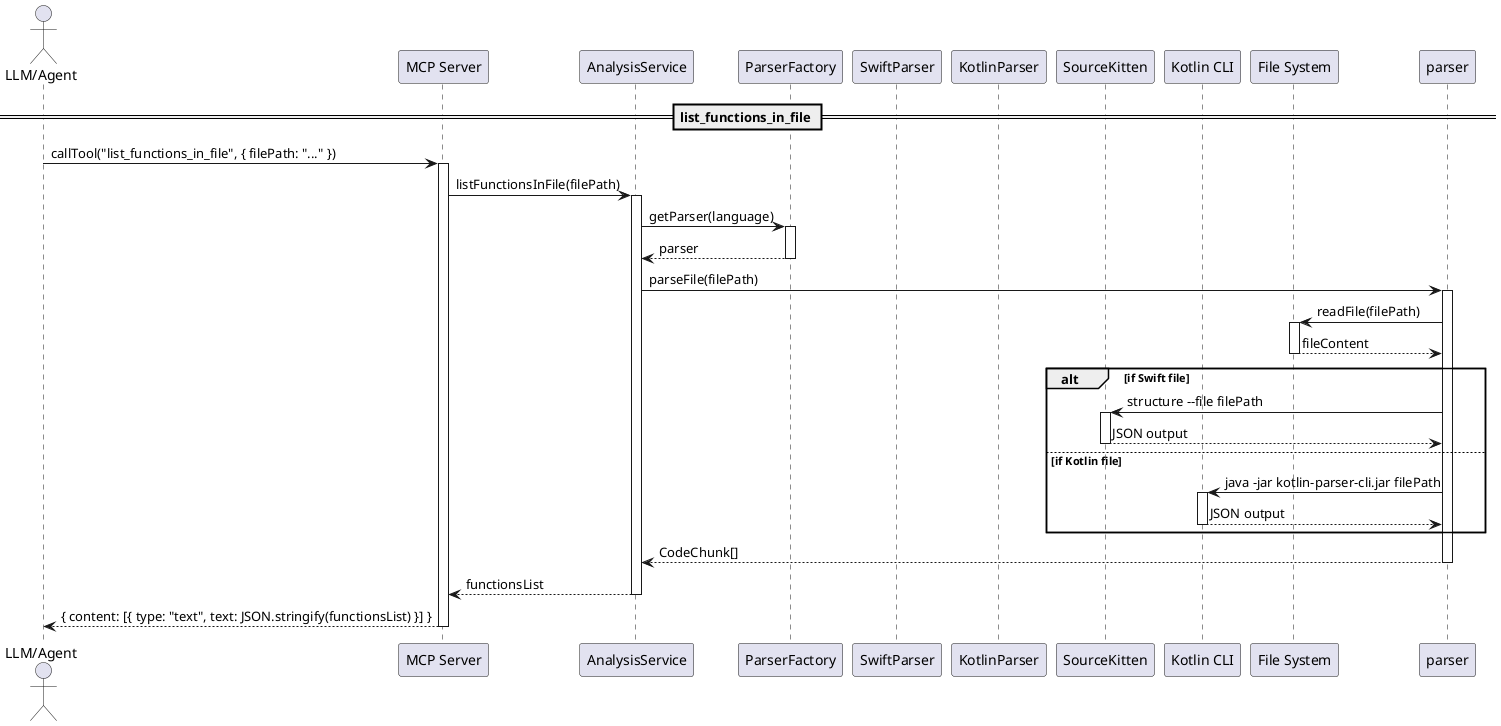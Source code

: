 @startuml

actor "LLM/Agent" as LLM
participant "MCP Server" as Server
participant "AnalysisService" as AS
participant "ParserFactory" as PF
participant "SwiftParser" as SP
participant "KotlinParser" as KP
participant "SourceKitten" as SK
participant "Kotlin CLI" as KCLI
participant "File System" as FS

== list_functions_in_file ==
LLM -> Server: callTool("list_functions_in_file", { filePath: "..." })
activate Server
Server -> AS: listFunctionsInFile(filePath)
activate AS
AS -> PF: getParser(language)
activate PF
PF --> AS: parser
deactivate PF
AS -> parser: parseFile(filePath)
activate parser
parser -> FS: readFile(filePath)
activate FS
FS --> parser: fileContent
deactivate FS
alt if Swift file
  parser -> SK: structure --file filePath
  activate SK
  SK --> parser: JSON output
  deactivate SK
else if Kotlin file
  parser -> KCLI: java -jar kotlin-parser-cli.jar filePath
  activate KCLI
  KCLI --> parser: JSON output
  deactivate KCLI
end
parser --> AS: CodeChunk[]
deactivate parser
AS --> Server: functionsList
deactivate AS
Server --> LLM: { content: [{ type: "text", text: JSON.stringify(functionsList) }] }
deactivate Server

@enduml